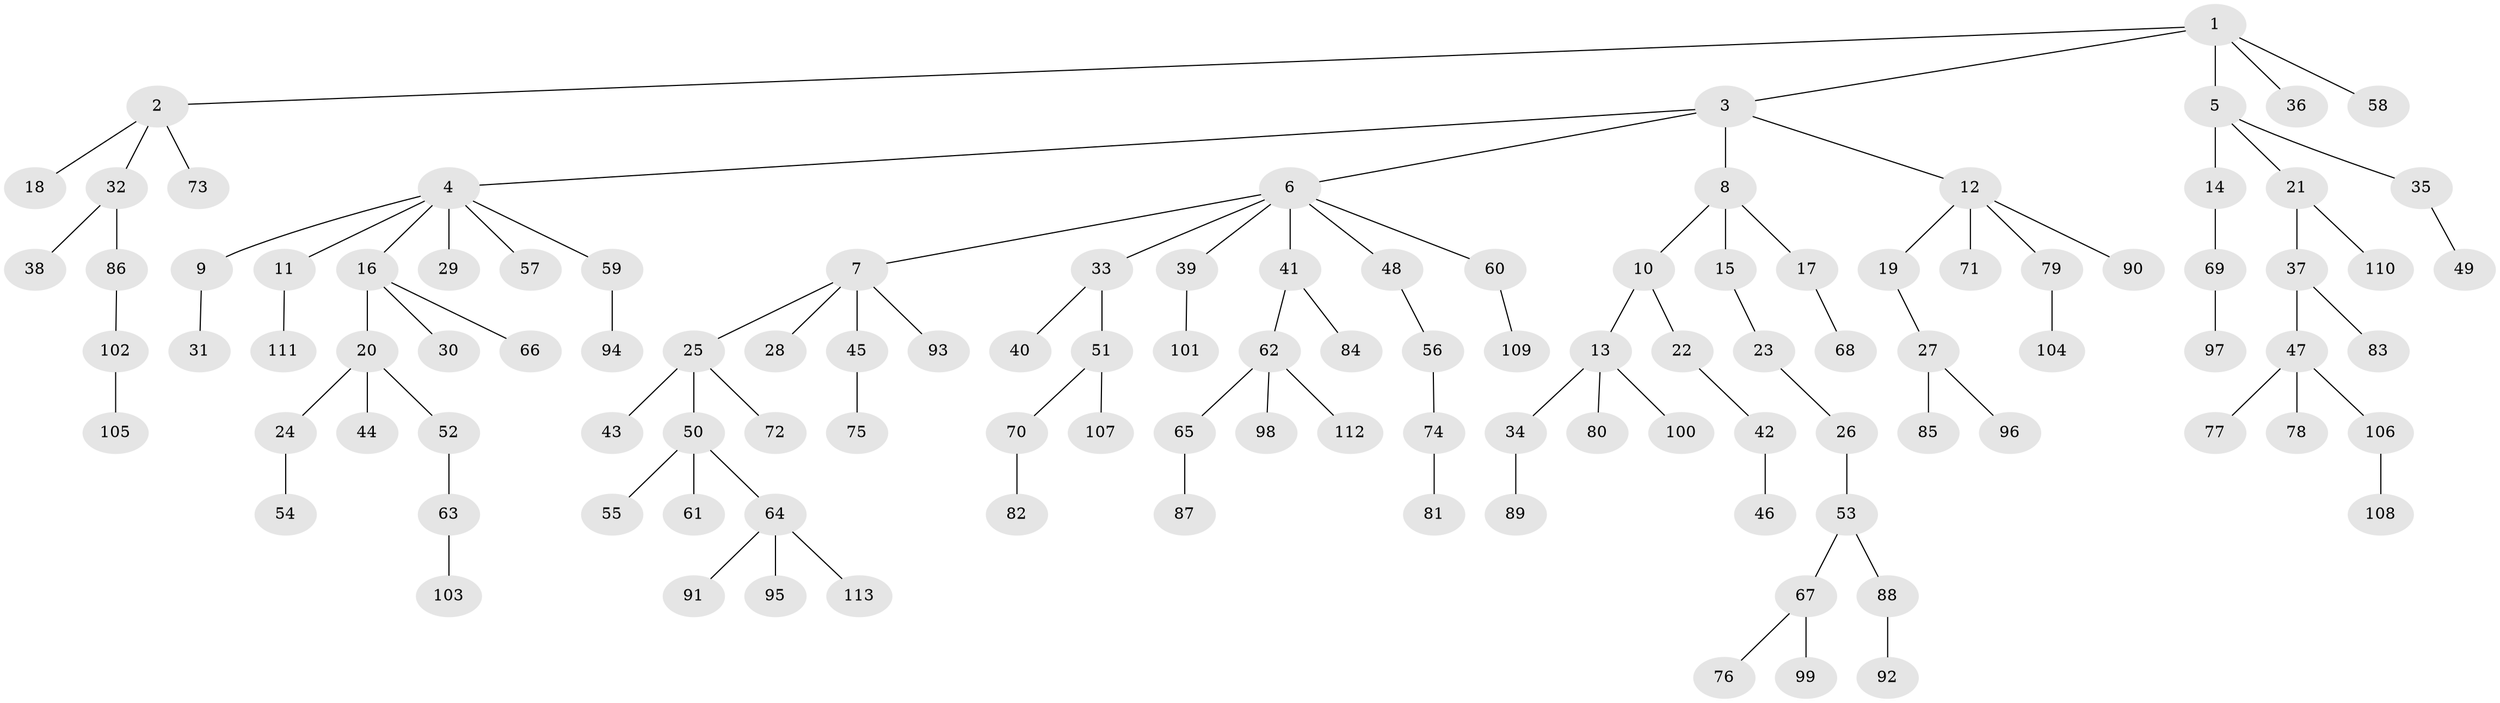 // Generated by graph-tools (version 1.1) at 2025/02/03/09/25 03:02:31]
// undirected, 113 vertices, 112 edges
graph export_dot {
graph [start="1"]
  node [color=gray90,style=filled];
  1;
  2;
  3;
  4;
  5;
  6;
  7;
  8;
  9;
  10;
  11;
  12;
  13;
  14;
  15;
  16;
  17;
  18;
  19;
  20;
  21;
  22;
  23;
  24;
  25;
  26;
  27;
  28;
  29;
  30;
  31;
  32;
  33;
  34;
  35;
  36;
  37;
  38;
  39;
  40;
  41;
  42;
  43;
  44;
  45;
  46;
  47;
  48;
  49;
  50;
  51;
  52;
  53;
  54;
  55;
  56;
  57;
  58;
  59;
  60;
  61;
  62;
  63;
  64;
  65;
  66;
  67;
  68;
  69;
  70;
  71;
  72;
  73;
  74;
  75;
  76;
  77;
  78;
  79;
  80;
  81;
  82;
  83;
  84;
  85;
  86;
  87;
  88;
  89;
  90;
  91;
  92;
  93;
  94;
  95;
  96;
  97;
  98;
  99;
  100;
  101;
  102;
  103;
  104;
  105;
  106;
  107;
  108;
  109;
  110;
  111;
  112;
  113;
  1 -- 2;
  1 -- 3;
  1 -- 5;
  1 -- 36;
  1 -- 58;
  2 -- 18;
  2 -- 32;
  2 -- 73;
  3 -- 4;
  3 -- 6;
  3 -- 8;
  3 -- 12;
  4 -- 9;
  4 -- 11;
  4 -- 16;
  4 -- 29;
  4 -- 57;
  4 -- 59;
  5 -- 14;
  5 -- 21;
  5 -- 35;
  6 -- 7;
  6 -- 33;
  6 -- 39;
  6 -- 41;
  6 -- 48;
  6 -- 60;
  7 -- 25;
  7 -- 28;
  7 -- 45;
  7 -- 93;
  8 -- 10;
  8 -- 15;
  8 -- 17;
  9 -- 31;
  10 -- 13;
  10 -- 22;
  11 -- 111;
  12 -- 19;
  12 -- 71;
  12 -- 79;
  12 -- 90;
  13 -- 34;
  13 -- 80;
  13 -- 100;
  14 -- 69;
  15 -- 23;
  16 -- 20;
  16 -- 30;
  16 -- 66;
  17 -- 68;
  19 -- 27;
  20 -- 24;
  20 -- 44;
  20 -- 52;
  21 -- 37;
  21 -- 110;
  22 -- 42;
  23 -- 26;
  24 -- 54;
  25 -- 43;
  25 -- 50;
  25 -- 72;
  26 -- 53;
  27 -- 85;
  27 -- 96;
  32 -- 38;
  32 -- 86;
  33 -- 40;
  33 -- 51;
  34 -- 89;
  35 -- 49;
  37 -- 47;
  37 -- 83;
  39 -- 101;
  41 -- 62;
  41 -- 84;
  42 -- 46;
  45 -- 75;
  47 -- 77;
  47 -- 78;
  47 -- 106;
  48 -- 56;
  50 -- 55;
  50 -- 61;
  50 -- 64;
  51 -- 70;
  51 -- 107;
  52 -- 63;
  53 -- 67;
  53 -- 88;
  56 -- 74;
  59 -- 94;
  60 -- 109;
  62 -- 65;
  62 -- 98;
  62 -- 112;
  63 -- 103;
  64 -- 91;
  64 -- 95;
  64 -- 113;
  65 -- 87;
  67 -- 76;
  67 -- 99;
  69 -- 97;
  70 -- 82;
  74 -- 81;
  79 -- 104;
  86 -- 102;
  88 -- 92;
  102 -- 105;
  106 -- 108;
}
